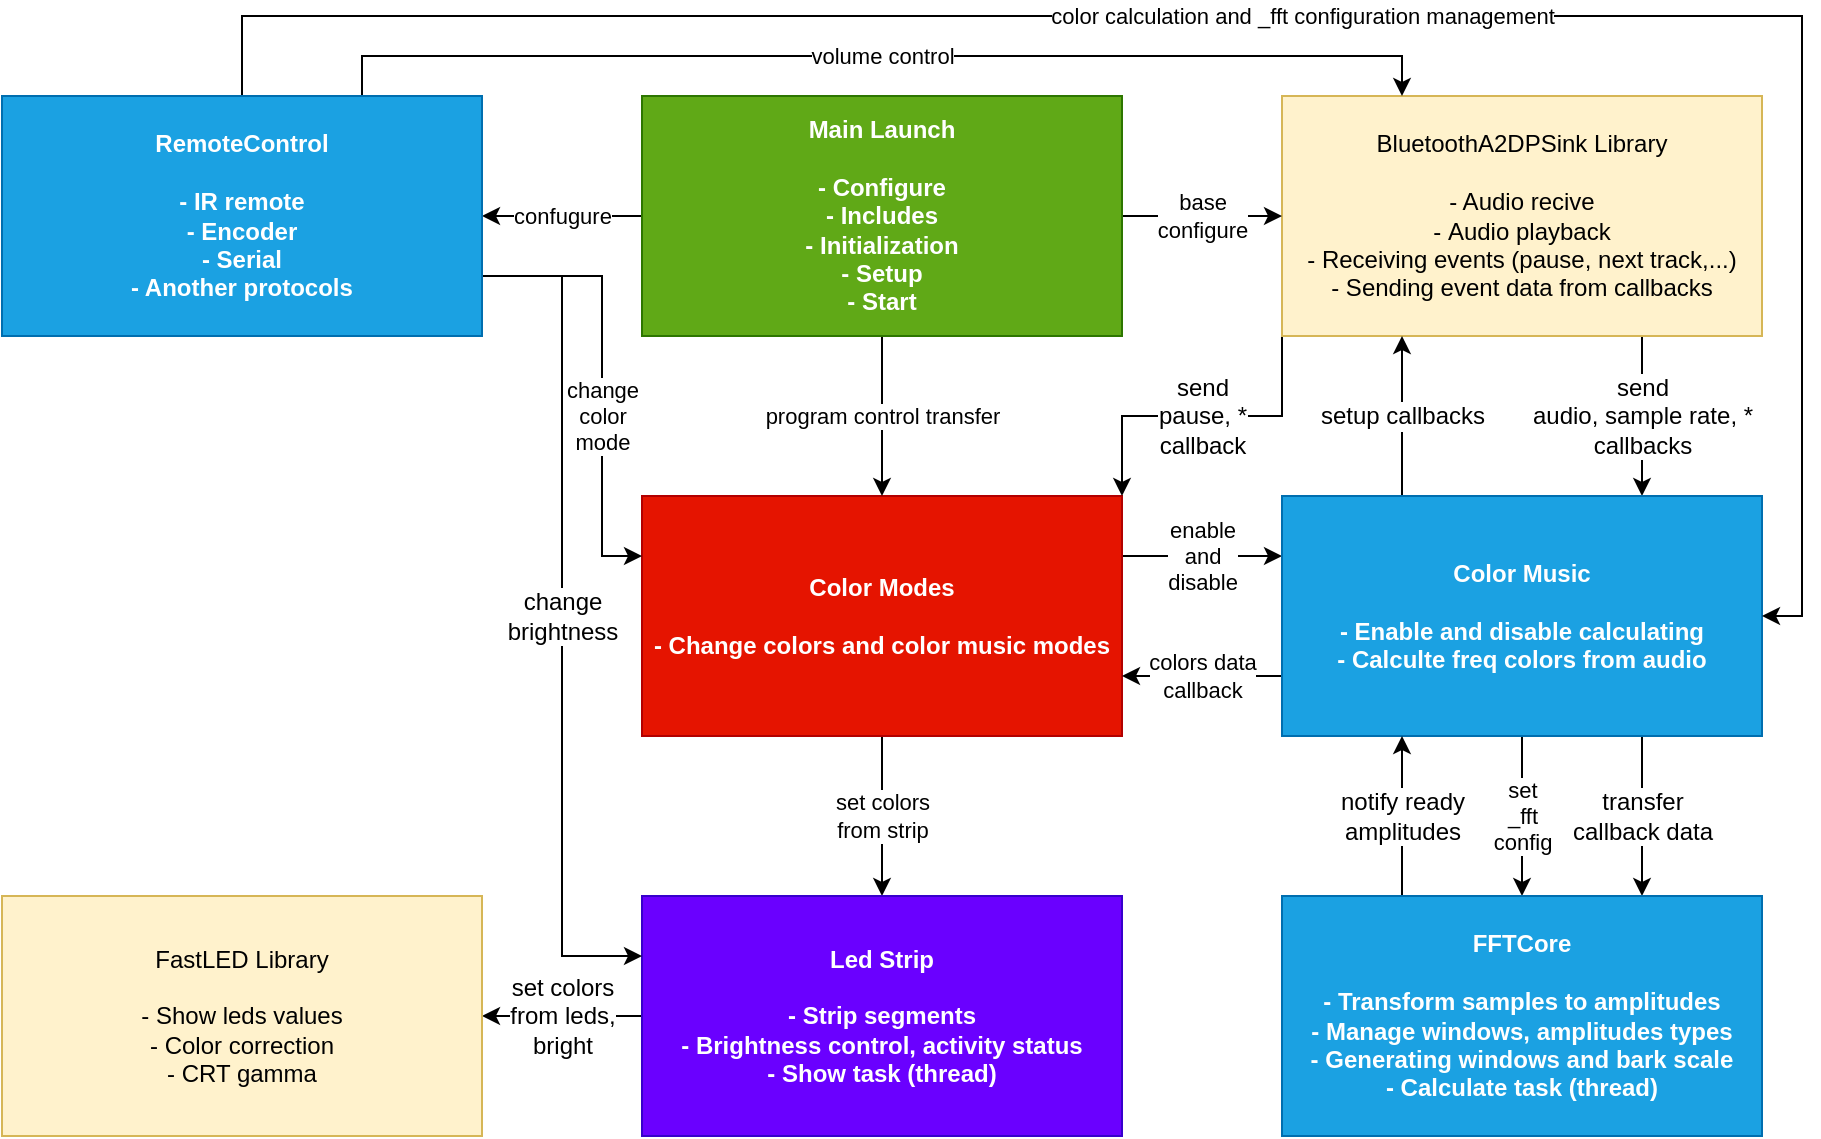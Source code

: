 <mxfile version="24.7.8" pages="2">
  <diagram name=" General system" id="b520641d-4fe3-3701-9064-5fc419738815">
    <mxGraphModel dx="1278" dy="579" grid="1" gridSize="10" guides="1" tooltips="1" connect="1" arrows="1" fold="1" page="1" pageScale="1" pageWidth="1100" pageHeight="850" background="none" math="0" shadow="0">
      <root>
        <mxCell id="0" />
        <mxCell id="1" parent="0" />
        <mxCell id="VAKNueDWWHDVUzqKKESD-18" value="enable&lt;br&gt;and&lt;br&gt;disable" style="edgeStyle=orthogonalEdgeStyle;rounded=0;orthogonalLoop=1;jettySize=auto;html=1;exitX=1;exitY=0.25;exitDx=0;exitDy=0;entryX=0;entryY=0.25;entryDx=0;entryDy=0;" parent="1" source="VAKNueDWWHDVUzqKKESD-1" target="VAKNueDWWHDVUzqKKESD-4" edge="1">
          <mxGeometry relative="1" as="geometry" />
        </mxCell>
        <mxCell id="VAKNueDWWHDVUzqKKESD-23" value="set colors&lt;br&gt;from strip" style="edgeStyle=orthogonalEdgeStyle;rounded=0;orthogonalLoop=1;jettySize=auto;html=1;exitX=0.5;exitY=1;exitDx=0;exitDy=0;entryX=0.5;entryY=0;entryDx=0;entryDy=0;" parent="1" source="VAKNueDWWHDVUzqKKESD-1" target="VAKNueDWWHDVUzqKKESD-8" edge="1">
          <mxGeometry relative="1" as="geometry" />
        </mxCell>
        <mxCell id="VAKNueDWWHDVUzqKKESD-1" value="Color Modes&lt;br&gt;&lt;br&gt;- Change colors and color music modes" style="rounded=0;whiteSpace=wrap;html=1;fillColor=#e51400;strokeColor=#B20000;fontStyle=1;fontColor=#ffffff;" parent="1" vertex="1">
          <mxGeometry x="400" y="360" width="240" height="120" as="geometry" />
        </mxCell>
        <mxCell id="VAKNueDWWHDVUzqKKESD-34" value="send&lt;br&gt;audio, sample rate, *&lt;br&gt;callbacks" style="edgeStyle=orthogonalEdgeStyle;rounded=0;orthogonalLoop=1;jettySize=auto;html=1;exitX=0.75;exitY=1;exitDx=0;exitDy=0;entryX=0.75;entryY=0;entryDx=0;entryDy=0;fontSize=12;" parent="1" source="VAKNueDWWHDVUzqKKESD-2" target="VAKNueDWWHDVUzqKKESD-4" edge="1">
          <mxGeometry relative="1" as="geometry" />
        </mxCell>
        <mxCell id="VAKNueDWWHDVUzqKKESD-43" value="send&lt;br&gt;pause, *&lt;br&gt;callback" style="edgeStyle=orthogonalEdgeStyle;rounded=0;orthogonalLoop=1;jettySize=auto;html=1;exitX=0;exitY=1;exitDx=0;exitDy=0;entryX=1;entryY=0;entryDx=0;entryDy=0;fontSize=12;" parent="1" source="VAKNueDWWHDVUzqKKESD-2" target="VAKNueDWWHDVUzqKKESD-1" edge="1">
          <mxGeometry relative="1" as="geometry" />
        </mxCell>
        <mxCell id="VAKNueDWWHDVUzqKKESD-2" value="BluetoothA2DPSink Library&lt;br&gt;&lt;br&gt;- Audio recive&lt;br&gt;-&amp;nbsp;Audio playback&lt;br&gt;-&amp;nbsp;Receiving events (pause, next track,...)&lt;br&gt;- S&lt;span style=&quot;background-color: initial;&quot;&gt;ending event data from callbacks&lt;/span&gt;" style="rounded=0;whiteSpace=wrap;html=1;fillColor=#fff2cc;strokeColor=#d6b656;" parent="1" vertex="1">
          <mxGeometry x="720" y="160" width="240" height="120" as="geometry" />
        </mxCell>
        <mxCell id="VAKNueDWWHDVUzqKKESD-19" value="colors data&lt;br&gt;callback" style="edgeStyle=orthogonalEdgeStyle;rounded=0;orthogonalLoop=1;jettySize=auto;html=1;exitX=0;exitY=0.75;exitDx=0;exitDy=0;entryX=1;entryY=0.75;entryDx=0;entryDy=0;fillColor=#FFBC05;strokeColor=#000000;" parent="1" source="VAKNueDWWHDVUzqKKESD-4" target="VAKNueDWWHDVUzqKKESD-1" edge="1">
          <mxGeometry relative="1" as="geometry" />
        </mxCell>
        <mxCell id="VAKNueDWWHDVUzqKKESD-33" value="setup callbacks" style="edgeStyle=orthogonalEdgeStyle;rounded=0;orthogonalLoop=1;jettySize=auto;html=1;exitX=0.25;exitY=0;exitDx=0;exitDy=0;entryX=0.25;entryY=1;entryDx=0;entryDy=0;fontSize=12;" parent="1" source="VAKNueDWWHDVUzqKKESD-4" target="VAKNueDWWHDVUzqKKESD-2" edge="1">
          <mxGeometry relative="1" as="geometry" />
        </mxCell>
        <mxCell id="F1Bza5wfs1UBE8PXM8rv-1" value="set &lt;br&gt;_fft&lt;br&gt;config" style="edgeStyle=orthogonalEdgeStyle;rounded=0;orthogonalLoop=1;jettySize=auto;html=1;exitX=0.5;exitY=1;exitDx=0;exitDy=0;entryX=0.5;entryY=0;entryDx=0;entryDy=0;" edge="1" parent="1" source="VAKNueDWWHDVUzqKKESD-4" target="VAKNueDWWHDVUzqKKESD-6">
          <mxGeometry relative="1" as="geometry" />
        </mxCell>
        <mxCell id="F1Bza5wfs1UBE8PXM8rv-2" value="&lt;span style=&quot;color: rgb(0, 0, 0); font-family: Helvetica; font-size: 12px; font-style: normal; font-variant-ligatures: normal; font-variant-caps: normal; font-weight: 400; letter-spacing: normal; orphans: 2; text-align: center; text-indent: 0px; text-transform: none; widows: 2; word-spacing: 0px; -webkit-text-stroke-width: 0px; background-color: rgb(255, 255, 255); text-decoration-thickness: initial; text-decoration-style: initial; text-decoration-color: initial; float: none; display: inline !important;&quot;&gt;transfer&lt;/span&gt;&lt;br style=&quot;color: rgb(0, 0, 0); font-family: Helvetica; font-size: 12px; font-style: normal; font-variant-ligatures: normal; font-variant-caps: normal; font-weight: 400; letter-spacing: normal; orphans: 2; text-align: center; text-indent: 0px; text-transform: none; widows: 2; word-spacing: 0px; -webkit-text-stroke-width: 0px; text-decoration-thickness: initial; text-decoration-style: initial; text-decoration-color: initial;&quot;&gt;&lt;span style=&quot;color: rgb(0, 0, 0); font-family: Helvetica; font-size: 12px; font-style: normal; font-variant-ligatures: normal; font-variant-caps: normal; font-weight: 400; letter-spacing: normal; orphans: 2; text-align: center; text-indent: 0px; text-transform: none; widows: 2; word-spacing: 0px; -webkit-text-stroke-width: 0px; background-color: rgb(255, 255, 255); text-decoration-thickness: initial; text-decoration-style: initial; text-decoration-color: initial; float: none; display: inline !important;&quot;&gt;callback data&lt;/span&gt;" style="edgeStyle=orthogonalEdgeStyle;rounded=0;orthogonalLoop=1;jettySize=auto;html=1;exitX=0.75;exitY=1;exitDx=0;exitDy=0;entryX=0.75;entryY=0;entryDx=0;entryDy=0;" edge="1" parent="1" source="VAKNueDWWHDVUzqKKESD-4" target="VAKNueDWWHDVUzqKKESD-6">
          <mxGeometry relative="1" as="geometry" />
        </mxCell>
        <mxCell id="VAKNueDWWHDVUzqKKESD-4" value="Color Music&lt;br&gt;&lt;br&gt;- Enable and disable calculating&lt;br&gt;- Calculte freq colors from audio" style="rounded=0;whiteSpace=wrap;html=1;fillColor=#1ba1e2;strokeColor=#006EAF;fontStyle=1;fontColor=#ffffff;" parent="1" vertex="1">
          <mxGeometry x="720" y="360" width="240" height="120" as="geometry" />
        </mxCell>
        <mxCell id="VAKNueDWWHDVUzqKKESD-38" value="notify ready&lt;br&gt;amplitudes" style="edgeStyle=orthogonalEdgeStyle;rounded=0;orthogonalLoop=1;jettySize=auto;html=1;exitX=0.25;exitY=0;exitDx=0;exitDy=0;entryX=0.25;entryY=1;entryDx=0;entryDy=0;fontSize=12;" parent="1" source="VAKNueDWWHDVUzqKKESD-6" target="VAKNueDWWHDVUzqKKESD-4" edge="1">
          <mxGeometry relative="1" as="geometry" />
        </mxCell>
        <mxCell id="VAKNueDWWHDVUzqKKESD-6" value="FFTCore&lt;br&gt;&lt;br&gt;- Transform samples to amplitudes&lt;br&gt;- Manage windows, amplitudes types&lt;br&gt;- Generating windows and bark scale&lt;br&gt;- Calculate task (thread)" style="rounded=0;whiteSpace=wrap;html=1;fillColor=#1ba1e2;strokeColor=#006EAF;fontStyle=1;fontColor=#ffffff;" parent="1" vertex="1">
          <mxGeometry x="720" y="560" width="240" height="120" as="geometry" />
        </mxCell>
        <mxCell id="VAKNueDWWHDVUzqKKESD-45" value="set colors&lt;br&gt;from leds,&lt;br&gt;bright" style="edgeStyle=orthogonalEdgeStyle;rounded=0;orthogonalLoop=1;jettySize=auto;html=1;exitX=0;exitY=0.5;exitDx=0;exitDy=0;entryX=1;entryY=0.5;entryDx=0;entryDy=0;fontSize=12;" parent="1" source="VAKNueDWWHDVUzqKKESD-8" target="VAKNueDWWHDVUzqKKESD-9" edge="1">
          <mxGeometry relative="1" as="geometry" />
        </mxCell>
        <mxCell id="VAKNueDWWHDVUzqKKESD-8" value="Led Strip&lt;br&gt;&lt;br&gt;- Strip segments&lt;br&gt;- Brightness control, activity status&lt;br&gt;- Show task (thread)" style="rounded=0;whiteSpace=wrap;html=1;fillColor=#6a00ff;strokeColor=#3700CC;fontStyle=1;fontColor=#ffffff;" parent="1" vertex="1">
          <mxGeometry x="400" y="560" width="240" height="120" as="geometry" />
        </mxCell>
        <mxCell id="VAKNueDWWHDVUzqKKESD-9" value="FastLED Library&lt;br&gt;&lt;br&gt;- Show leds values&lt;br&gt;- Color correction&lt;br&gt;- CRT gamma" style="rounded=0;whiteSpace=wrap;html=1;fillColor=#fff2cc;strokeColor=#d6b656;" parent="1" vertex="1">
          <mxGeometry x="80" y="560" width="240" height="120" as="geometry" />
        </mxCell>
        <mxCell id="VAKNueDWWHDVUzqKKESD-16" value="base&lt;br&gt;configure" style="edgeStyle=orthogonalEdgeStyle;rounded=0;orthogonalLoop=1;jettySize=auto;html=1;exitX=1;exitY=0.5;exitDx=0;exitDy=0;entryX=0;entryY=0.5;entryDx=0;entryDy=0;" parent="1" source="VAKNueDWWHDVUzqKKESD-15" target="VAKNueDWWHDVUzqKKESD-2" edge="1">
          <mxGeometry relative="1" as="geometry" />
        </mxCell>
        <mxCell id="VAKNueDWWHDVUzqKKESD-17" value="program control transfer" style="edgeStyle=orthogonalEdgeStyle;rounded=0;orthogonalLoop=1;jettySize=auto;html=1;exitX=0.5;exitY=1;exitDx=0;exitDy=0;entryX=0.5;entryY=0;entryDx=0;entryDy=0;" parent="1" source="VAKNueDWWHDVUzqKKESD-15" target="VAKNueDWWHDVUzqKKESD-1" edge="1">
          <mxGeometry relative="1" as="geometry" />
        </mxCell>
        <mxCell id="VAKNueDWWHDVUzqKKESD-26" value="confugure" style="edgeStyle=orthogonalEdgeStyle;rounded=0;orthogonalLoop=1;jettySize=auto;html=1;exitX=0;exitY=0.5;exitDx=0;exitDy=0;entryX=1;entryY=0.5;entryDx=0;entryDy=0;" parent="1" source="VAKNueDWWHDVUzqKKESD-15" target="VAKNueDWWHDVUzqKKESD-25" edge="1">
          <mxGeometry relative="1" as="geometry" />
        </mxCell>
        <mxCell id="VAKNueDWWHDVUzqKKESD-15" value="&lt;div style=&quot;&quot;&gt;&lt;font style=&quot;font-size: 12px;&quot;&gt;Main Launch&lt;br&gt;&lt;br&gt;- Configure&lt;/font&gt;&lt;/div&gt;&lt;div style=&quot;&quot;&gt;&lt;font style=&quot;font-size: 12px;&quot;&gt;- Includes&lt;br&gt;- Initialization&lt;/font&gt;&lt;/div&gt;&lt;div style=&quot;&quot;&gt;&lt;font style=&quot;font-size: 12px;&quot;&gt;- Setup&lt;/font&gt;&lt;/div&gt;&lt;div style=&quot;&quot;&gt;&lt;font style=&quot;font-size: 12px;&quot;&gt;- Start&lt;/font&gt;&lt;/div&gt;" style="rounded=0;whiteSpace=wrap;html=1;fillColor=#60a917;strokeColor=#2D7600;fontStyle=1;fontColor=#ffffff;" parent="1" vertex="1">
          <mxGeometry x="400" y="160" width="240" height="120" as="geometry" />
        </mxCell>
        <mxCell id="VAKNueDWWHDVUzqKKESD-29" value="change&lt;br&gt;color&lt;br&gt;mode" style="edgeStyle=orthogonalEdgeStyle;rounded=0;orthogonalLoop=1;jettySize=auto;html=1;exitX=1;exitY=0.75;exitDx=0;exitDy=0;entryX=0;entryY=0.25;entryDx=0;entryDy=0;" parent="1" source="VAKNueDWWHDVUzqKKESD-25" target="VAKNueDWWHDVUzqKKESD-1" edge="1">
          <mxGeometry x="0.182" relative="1" as="geometry">
            <Array as="points">
              <mxPoint x="380" y="250" />
              <mxPoint x="380" y="390" />
            </Array>
            <mxPoint as="offset" />
          </mxGeometry>
        </mxCell>
        <mxCell id="VAKNueDWWHDVUzqKKESD-30" value="volume control" style="edgeStyle=orthogonalEdgeStyle;rounded=0;orthogonalLoop=1;jettySize=auto;html=1;exitX=0.75;exitY=0;exitDx=0;exitDy=0;entryX=0.25;entryY=0;entryDx=0;entryDy=0;" parent="1" source="VAKNueDWWHDVUzqKKESD-25" target="VAKNueDWWHDVUzqKKESD-2" edge="1">
          <mxGeometry relative="1" as="geometry">
            <Array as="points">
              <mxPoint x="260" y="140" />
              <mxPoint x="780" y="140" />
            </Array>
          </mxGeometry>
        </mxCell>
        <mxCell id="VAKNueDWWHDVUzqKKESD-31" value="color calculation and _fft configuration management" style="edgeStyle=orthogonalEdgeStyle;rounded=0;orthogonalLoop=1;jettySize=auto;html=1;exitX=0.5;exitY=0;exitDx=0;exitDy=0;entryX=1;entryY=0.5;entryDx=0;entryDy=0;" parent="1" source="VAKNueDWWHDVUzqKKESD-25" target="VAKNueDWWHDVUzqKKESD-4" edge="1">
          <mxGeometry relative="1" as="geometry">
            <Array as="points">
              <mxPoint x="200" y="120" />
              <mxPoint x="980" y="120" />
              <mxPoint x="980" y="420" />
            </Array>
          </mxGeometry>
        </mxCell>
        <mxCell id="VAKNueDWWHDVUzqKKESD-46" value="change&lt;br&gt;brightness" style="edgeStyle=orthogonalEdgeStyle;rounded=0;orthogonalLoop=1;jettySize=auto;html=1;exitX=1;exitY=0.75;exitDx=0;exitDy=0;entryX=0;entryY=0.25;entryDx=0;entryDy=0;fontSize=12;" parent="1" source="VAKNueDWWHDVUzqKKESD-25" target="VAKNueDWWHDVUzqKKESD-8" edge="1">
          <mxGeometry relative="1" as="geometry">
            <Array as="points">
              <mxPoint x="360" y="250" />
              <mxPoint x="360" y="590" />
            </Array>
          </mxGeometry>
        </mxCell>
        <mxCell id="VAKNueDWWHDVUzqKKESD-25" value="RemoteControl&lt;br&gt;&lt;br&gt;- IR remote&lt;br&gt;- Encoder&lt;br&gt;- Serial&lt;br&gt;- Another protocols" style="rounded=0;whiteSpace=wrap;html=1;fontStyle=1;fillColor=#1ba1e2;fontColor=#ffffff;strokeColor=#006EAF;" parent="1" vertex="1">
          <mxGeometry x="80" y="160" width="240" height="120" as="geometry" />
        </mxCell>
      </root>
    </mxGraphModel>
  </diagram>
  <diagram id="g9RnA_tGBSa4dhnIFide" name="Страница — 2">
    <mxGraphModel dx="1050" dy="565" grid="1" gridSize="10" guides="1" tooltips="1" connect="1" arrows="1" fold="1" page="1" pageScale="1" pageWidth="827" pageHeight="1169" math="0" shadow="0">
      <root>
        <mxCell id="0" />
        <mxCell id="1" parent="0" />
        <mxCell id="ZkRPtXCnaLgjOJ9rL5qX-1" value="LED&lt;br&gt;&lt;br&gt;CONTROLLER" style="rounded=0;whiteSpace=wrap;html=1;" parent="1" vertex="1">
          <mxGeometry x="120" y="200" width="120" height="120" as="geometry" />
        </mxCell>
        <mxCell id="ZkRPtXCnaLgjOJ9rL5qX-3" style="edgeStyle=orthogonalEdgeStyle;rounded=0;orthogonalLoop=1;jettySize=auto;html=1;exitX=0.5;exitY=0;exitDx=0;exitDy=0;entryX=0.5;entryY=1;entryDx=0;entryDy=0;" parent="1" source="ZkRPtXCnaLgjOJ9rL5qX-2" target="ZkRPtXCnaLgjOJ9rL5qX-1" edge="1">
          <mxGeometry relative="1" as="geometry" />
        </mxCell>
        <mxCell id="ZkRPtXCnaLgjOJ9rL5qX-2" value="COLOR MODES&lt;br&gt;&lt;br&gt;CONTROLLER" style="rounded=0;whiteSpace=wrap;html=1;" parent="1" vertex="1">
          <mxGeometry x="120" y="360" width="120" height="120" as="geometry" />
        </mxCell>
        <mxCell id="RCLaWuPObkQKIedFzOm_-1" value="AUDIO&lt;br&gt;&lt;br&gt;RECEIVER" style="rounded=0;whiteSpace=wrap;html=1;" vertex="1" parent="1">
          <mxGeometry x="480" y="200" width="120" height="120" as="geometry" />
        </mxCell>
        <mxCell id="RCLaWuPObkQKIedFzOm_-3" style="edgeStyle=orthogonalEdgeStyle;rounded=0;orthogonalLoop=1;jettySize=auto;html=1;exitX=0.5;exitY=0;exitDx=0;exitDy=0;entryX=0.5;entryY=1;entryDx=0;entryDy=0;" edge="1" parent="1" source="RCLaWuPObkQKIedFzOm_-2" target="RCLaWuPObkQKIedFzOm_-1">
          <mxGeometry relative="1" as="geometry" />
        </mxCell>
        <mxCell id="RCLaWuPObkQKIedFzOm_-2" value="AUDIO&lt;br&gt;&lt;br&gt;ANALYZER" style="rounded=0;whiteSpace=wrap;html=1;" vertex="1" parent="1">
          <mxGeometry x="480" y="360" width="120" height="120" as="geometry" />
        </mxCell>
      </root>
    </mxGraphModel>
  </diagram>
</mxfile>
